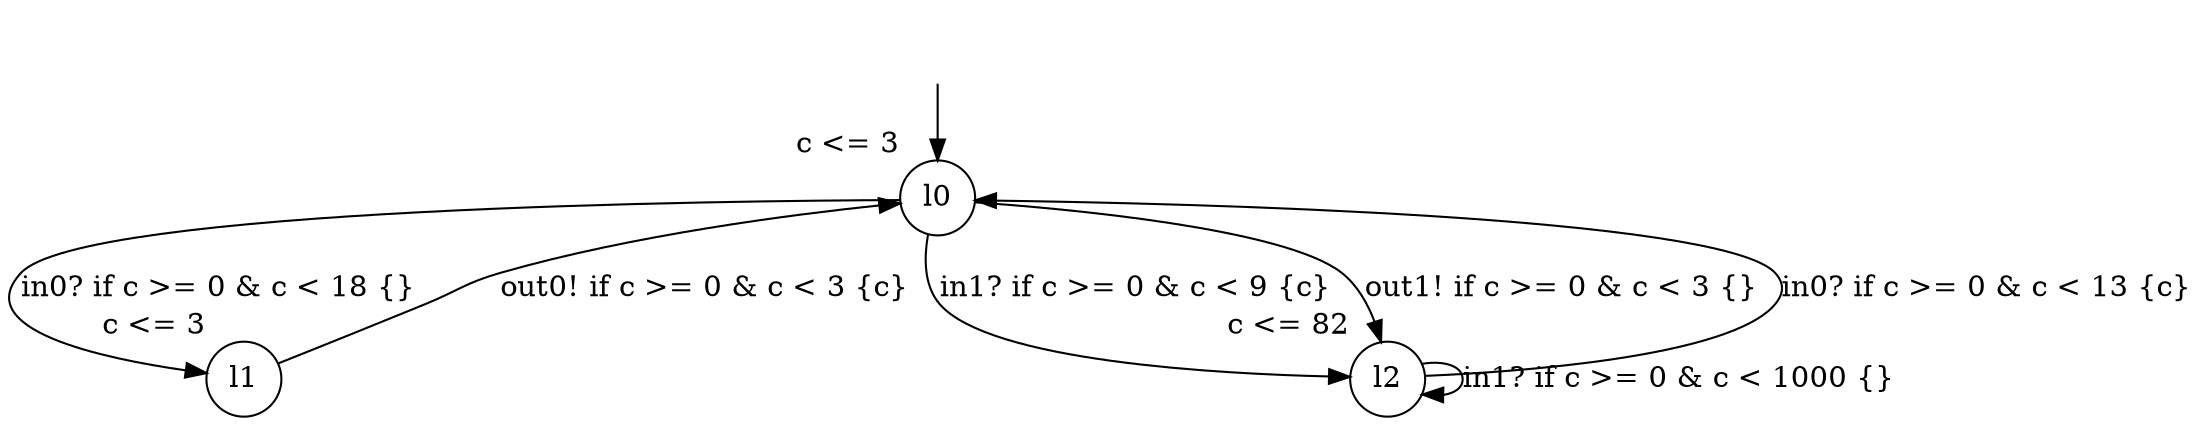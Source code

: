 digraph g {
__start0 [label="" shape="none"];
l0 [shape="circle" margin=0 label="l0", xlabel="c <= 3"];
l1 [shape="circle" margin=0 label="l1", xlabel="c <= 3"];
l2 [shape="circle" margin=0 label="l2", xlabel="c <= 82"];
l0 -> l2 [label="in1? if c >= 0 & c < 9 {c} "];
l0 -> l2 [label="out1! if c >= 0 & c < 3 {} "];
l0 -> l1 [label="in0? if c >= 0 & c < 18 {} "];
l1 -> l0 [label="out0! if c >= 0 & c < 3 {c} "];
l2 -> l0 [label="in0? if c >= 0 & c < 13 {c} "];
l2 -> l2 [label="in1? if c >= 0 & c < 1000 {} "];
__start0 -> l0;
}
